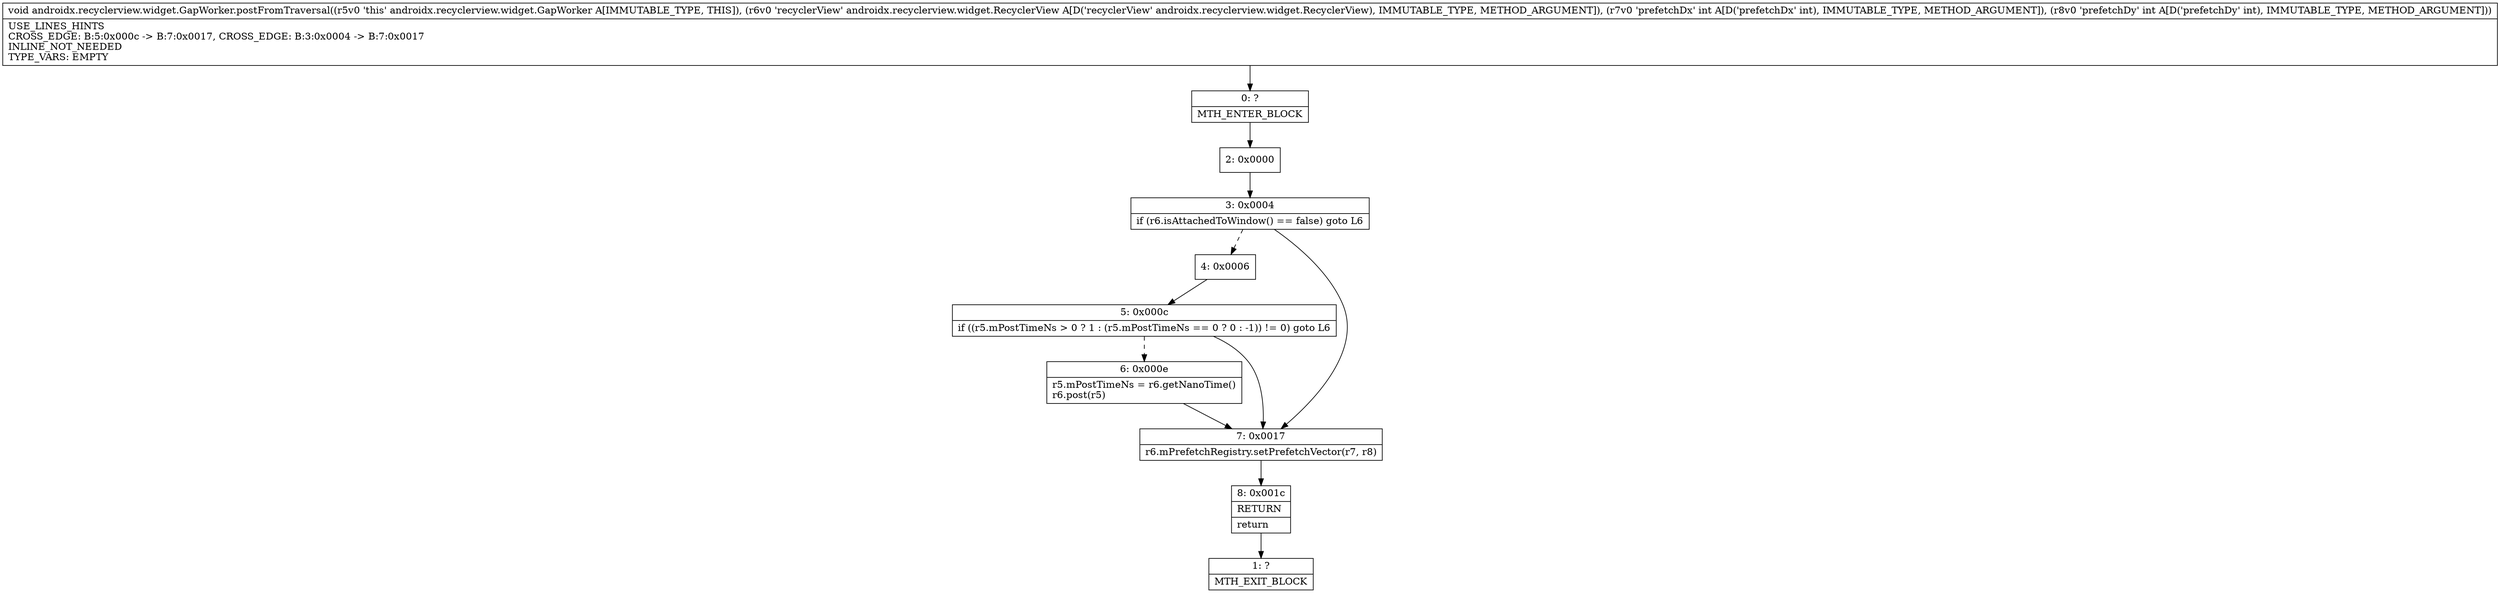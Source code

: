 digraph "CFG forandroidx.recyclerview.widget.GapWorker.postFromTraversal(Landroidx\/recyclerview\/widget\/RecyclerView;II)V" {
Node_0 [shape=record,label="{0\:\ ?|MTH_ENTER_BLOCK\l}"];
Node_2 [shape=record,label="{2\:\ 0x0000}"];
Node_3 [shape=record,label="{3\:\ 0x0004|if (r6.isAttachedToWindow() == false) goto L6\l}"];
Node_4 [shape=record,label="{4\:\ 0x0006}"];
Node_5 [shape=record,label="{5\:\ 0x000c|if ((r5.mPostTimeNs \> 0 ? 1 : (r5.mPostTimeNs == 0 ? 0 : \-1)) != 0) goto L6\l}"];
Node_6 [shape=record,label="{6\:\ 0x000e|r5.mPostTimeNs = r6.getNanoTime()\lr6.post(r5)\l}"];
Node_7 [shape=record,label="{7\:\ 0x0017|r6.mPrefetchRegistry.setPrefetchVector(r7, r8)\l}"];
Node_8 [shape=record,label="{8\:\ 0x001c|RETURN\l|return\l}"];
Node_1 [shape=record,label="{1\:\ ?|MTH_EXIT_BLOCK\l}"];
MethodNode[shape=record,label="{void androidx.recyclerview.widget.GapWorker.postFromTraversal((r5v0 'this' androidx.recyclerview.widget.GapWorker A[IMMUTABLE_TYPE, THIS]), (r6v0 'recyclerView' androidx.recyclerview.widget.RecyclerView A[D('recyclerView' androidx.recyclerview.widget.RecyclerView), IMMUTABLE_TYPE, METHOD_ARGUMENT]), (r7v0 'prefetchDx' int A[D('prefetchDx' int), IMMUTABLE_TYPE, METHOD_ARGUMENT]), (r8v0 'prefetchDy' int A[D('prefetchDy' int), IMMUTABLE_TYPE, METHOD_ARGUMENT]))  | USE_LINES_HINTS\lCROSS_EDGE: B:5:0x000c \-\> B:7:0x0017, CROSS_EDGE: B:3:0x0004 \-\> B:7:0x0017\lINLINE_NOT_NEEDED\lTYPE_VARS: EMPTY\l}"];
MethodNode -> Node_0;Node_0 -> Node_2;
Node_2 -> Node_3;
Node_3 -> Node_4[style=dashed];
Node_3 -> Node_7;
Node_4 -> Node_5;
Node_5 -> Node_6[style=dashed];
Node_5 -> Node_7;
Node_6 -> Node_7;
Node_7 -> Node_8;
Node_8 -> Node_1;
}

